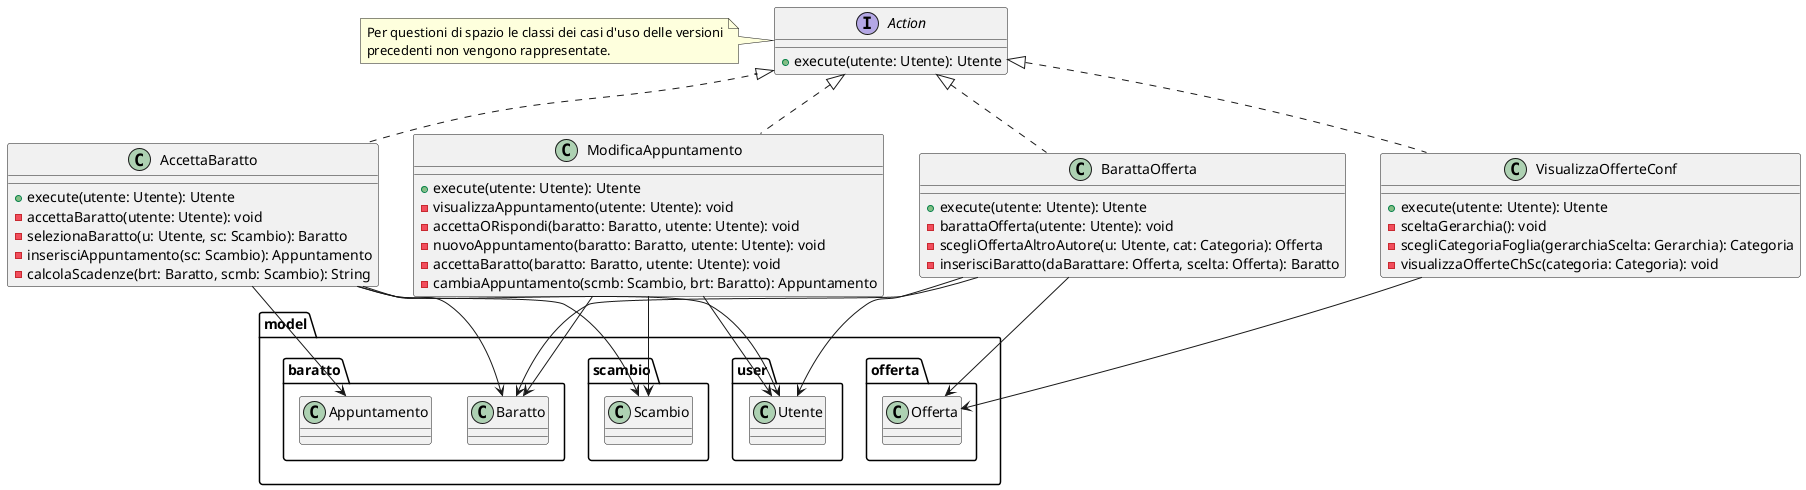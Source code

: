 @startuml controller

interface Action{
    +execute(utente: Utente): Utente
}

note left of Action
    Per questioni di spazio le classi dei casi d'uso delle versioni
    precedenti non vengono rappresentate.
endnote

class AccettaBaratto implements Action{
    +execute(utente: Utente): Utente
    -accettaBaratto(utente: Utente): void
    -selezionaBaratto(u: Utente, sc: Scambio): Baratto
    -inserisciAppuntamento(sc: Scambio): Appuntamento
    -calcolaScadenze(brt: Baratto, scmb: Scambio): String
}


class BarattaOfferta implements Action{
    +execute(utente: Utente): Utente
    -barattaOfferta(utente: Utente): void
    -scegliOffertaAltroAutore(u: Utente, cat: Categoria): Offerta
    -inserisciBaratto(daBarattare: Offerta, scelta: Offerta): Baratto
}


class ModificaAppuntamento implements Action{
    +execute(utente: Utente): Utente
    -visualizzaAppuntamento(utente: Utente): void
    -accettaORispondi(baratto: Baratto, utente: Utente): void
    -nuovoAppuntamento(baratto: Baratto, utente: Utente): void
    -accettaBaratto(baratto: Baratto, utente: Utente): void
    -cambiaAppuntamento(scmb: Scambio, brt: Baratto): Appuntamento
}

class VisualizzaOfferteConf implements Action{
    +execute(utente: Utente): Utente
    -sceltaGerarchia(): void
    -scegliCategoriaFoglia(gerarchiaScelta: Gerarchia): Categoria
    -visualizzaOfferteChSc(categoria: Categoria): void
}


AccettaBaratto --> model.user.Utente
AccettaBaratto --> model.scambio.Scambio
AccettaBaratto --> model.baratto.Baratto
AccettaBaratto --> model.baratto.Appuntamento
BarattaOfferta --> model.user.Utente
BarattaOfferta --> model.offerta.Offerta
BarattaOfferta --> model.baratto.Baratto
ModificaAppuntamento --> model.user.Utente
ModificaAppuntamento --> model.baratto.Baratto
ModificaAppuntamento --> model.scambio.Scambio
VisualizzaOfferteConf --> model.offerta.Offerta




@enduml
